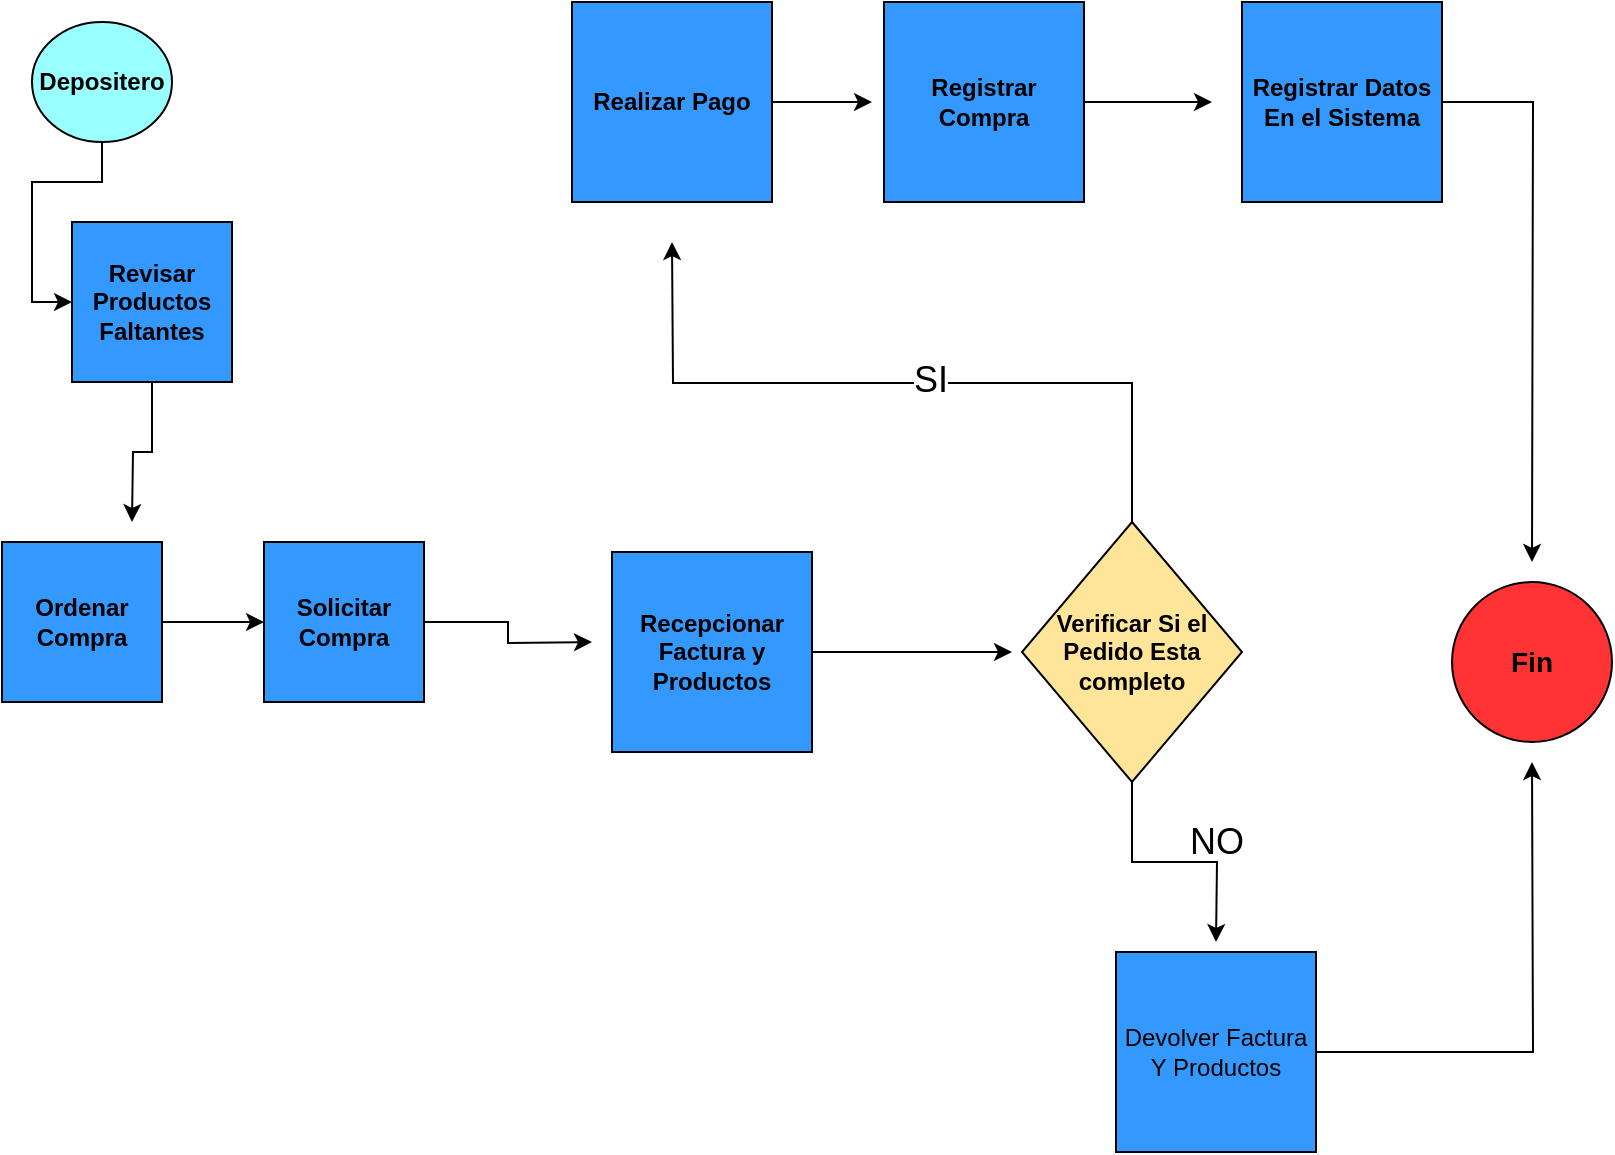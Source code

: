 <mxfile version="13.3.6" type="device"><diagram id="bAz4Lg1B57aajMGf8GDZ" name="Page-1"><mxGraphModel dx="1342" dy="520" grid="1" gridSize="10" guides="1" tooltips="1" connect="1" arrows="1" fold="1" page="1" pageScale="1" pageWidth="827" pageHeight="1169" math="0" shadow="0"><root><mxCell id="0"/><mxCell id="1" parent="0"/><mxCell id="Ioxh6AhCUEctOfr5qMQW-10" style="edgeStyle=orthogonalEdgeStyle;rounded=0;orthogonalLoop=1;jettySize=auto;html=1;entryX=0;entryY=0.5;entryDx=0;entryDy=0;" edge="1" parent="1" source="Ioxh6AhCUEctOfr5qMQW-1" target="Ioxh6AhCUEctOfr5qMQW-2"><mxGeometry relative="1" as="geometry"/></mxCell><mxCell id="Ioxh6AhCUEctOfr5qMQW-1" value="&lt;b&gt;Depositero&lt;/b&gt;" style="ellipse;whiteSpace=wrap;html=1;fillColor=#99FFFF;" vertex="1" parent="1"><mxGeometry x="30" y="20" width="70" height="60" as="geometry"/></mxCell><mxCell id="Ioxh6AhCUEctOfr5qMQW-12" style="edgeStyle=orthogonalEdgeStyle;rounded=0;orthogonalLoop=1;jettySize=auto;html=1;exitX=0.5;exitY=1;exitDx=0;exitDy=0;" edge="1" parent="1" source="Ioxh6AhCUEctOfr5qMQW-2"><mxGeometry relative="1" as="geometry"><mxPoint x="80" y="270" as="targetPoint"/></mxGeometry></mxCell><mxCell id="Ioxh6AhCUEctOfr5qMQW-2" value="&lt;b&gt;Revisar Productos Faltantes&lt;/b&gt;" style="whiteSpace=wrap;html=1;aspect=fixed;fillColor=#3399FF;" vertex="1" parent="1"><mxGeometry x="50" y="120" width="80" height="80" as="geometry"/></mxCell><mxCell id="Ioxh6AhCUEctOfr5qMQW-14" value="" style="edgeStyle=orthogonalEdgeStyle;rounded=0;orthogonalLoop=1;jettySize=auto;html=1;" edge="1" parent="1" source="Ioxh6AhCUEctOfr5qMQW-11" target="Ioxh6AhCUEctOfr5qMQW-13"><mxGeometry relative="1" as="geometry"/></mxCell><mxCell id="Ioxh6AhCUEctOfr5qMQW-11" value="&lt;b&gt;Ordenar Compra&lt;/b&gt;" style="whiteSpace=wrap;html=1;aspect=fixed;fillColor=#3399FF;" vertex="1" parent="1"><mxGeometry x="15" y="280" width="80" height="80" as="geometry"/></mxCell><mxCell id="Ioxh6AhCUEctOfr5qMQW-16" value="" style="edgeStyle=orthogonalEdgeStyle;rounded=0;orthogonalLoop=1;jettySize=auto;html=1;" edge="1" parent="1" source="Ioxh6AhCUEctOfr5qMQW-13"><mxGeometry relative="1" as="geometry"><mxPoint x="310" y="330" as="targetPoint"/></mxGeometry></mxCell><mxCell id="Ioxh6AhCUEctOfr5qMQW-13" value="&lt;b&gt;Solicitar Compra&lt;/b&gt;" style="whiteSpace=wrap;html=1;aspect=fixed;fillColor=#3399FF;" vertex="1" parent="1"><mxGeometry x="146" y="280" width="80" height="80" as="geometry"/></mxCell><mxCell id="Ioxh6AhCUEctOfr5qMQW-40" style="edgeStyle=orthogonalEdgeStyle;rounded=0;orthogonalLoop=1;jettySize=auto;html=1;exitX=1;exitY=0.5;exitDx=0;exitDy=0;" edge="1" parent="1" source="Ioxh6AhCUEctOfr5qMQW-17"><mxGeometry relative="1" as="geometry"><mxPoint x="520" y="335" as="targetPoint"/></mxGeometry></mxCell><mxCell id="Ioxh6AhCUEctOfr5qMQW-17" value="&lt;b&gt;Recepcionar Factura y Productos&lt;/b&gt;" style="whiteSpace=wrap;html=1;aspect=fixed;fillColor=#3399FF;" vertex="1" parent="1"><mxGeometry x="320" y="285" width="100" height="100" as="geometry"/></mxCell><mxCell id="Ioxh6AhCUEctOfr5qMQW-27" style="edgeStyle=orthogonalEdgeStyle;rounded=0;orthogonalLoop=1;jettySize=auto;html=1;" edge="1" parent="1" source="Ioxh6AhCUEctOfr5qMQW-19"><mxGeometry relative="1" as="geometry"><mxPoint x="622" y="480" as="targetPoint"/></mxGeometry></mxCell><mxCell id="Ioxh6AhCUEctOfr5qMQW-34" style="edgeStyle=orthogonalEdgeStyle;rounded=0;orthogonalLoop=1;jettySize=auto;html=1;exitX=0.5;exitY=0;exitDx=0;exitDy=0;" edge="1" parent="1" source="Ioxh6AhCUEctOfr5qMQW-19"><mxGeometry relative="1" as="geometry"><mxPoint x="350" y="130.0" as="targetPoint"/></mxGeometry></mxCell><mxCell id="Ioxh6AhCUEctOfr5qMQW-35" value="&lt;font style=&quot;font-size: 18px&quot;&gt;SI&lt;/font&gt;" style="edgeLabel;html=1;align=center;verticalAlign=middle;resizable=0;points=[];" vertex="1" connectable="0" parent="Ioxh6AhCUEctOfr5qMQW-34"><mxGeometry x="-0.077" y="-2" relative="1" as="geometry"><mxPoint as="offset"/></mxGeometry></mxCell><mxCell id="Ioxh6AhCUEctOfr5qMQW-19" value="&lt;b&gt;Verificar Si el Pedido Esta completo&lt;/b&gt;" style="rhombus;whiteSpace=wrap;html=1;fillColor=#FFE599;" vertex="1" parent="1"><mxGeometry x="525" y="270" width="110" height="130" as="geometry"/></mxCell><mxCell id="Ioxh6AhCUEctOfr5qMQW-24" value="&lt;b&gt;&lt;font style=&quot;font-size: 14px&quot;&gt;Fin&lt;/font&gt;&lt;/b&gt;" style="ellipse;whiteSpace=wrap;html=1;aspect=fixed;fillColor=#FF3333;" vertex="1" parent="1"><mxGeometry x="740" y="300" width="80" height="80" as="geometry"/></mxCell><mxCell id="Ioxh6AhCUEctOfr5qMQW-29" style="edgeStyle=orthogonalEdgeStyle;rounded=0;orthogonalLoop=1;jettySize=auto;html=1;" edge="1" parent="1" source="Ioxh6AhCUEctOfr5qMQW-26"><mxGeometry relative="1" as="geometry"><mxPoint x="780.0" y="390" as="targetPoint"/></mxGeometry></mxCell><mxCell id="Ioxh6AhCUEctOfr5qMQW-26" value="Devolver Factura Y Productos" style="whiteSpace=wrap;html=1;aspect=fixed;fillColor=#3399FF;" vertex="1" parent="1"><mxGeometry x="572" y="485" width="100" height="100" as="geometry"/></mxCell><mxCell id="Ioxh6AhCUEctOfr5qMQW-28" value="&lt;font style=&quot;font-size: 18px&quot;&gt;NO&lt;/font&gt;" style="text;html=1;align=center;verticalAlign=middle;resizable=0;points=[];autosize=1;" vertex="1" parent="1"><mxGeometry x="602" y="420" width="40" height="20" as="geometry"/></mxCell><mxCell id="Ioxh6AhCUEctOfr5qMQW-37" style="edgeStyle=orthogonalEdgeStyle;rounded=0;orthogonalLoop=1;jettySize=auto;html=1;" edge="1" parent="1" source="Ioxh6AhCUEctOfr5qMQW-30"><mxGeometry relative="1" as="geometry"><mxPoint x="450" y="60.0" as="targetPoint"/></mxGeometry></mxCell><mxCell id="Ioxh6AhCUEctOfr5qMQW-30" value="&lt;b&gt;Realizar Pago&lt;/b&gt;" style="whiteSpace=wrap;html=1;aspect=fixed;fillColor=#3399FF;" vertex="1" parent="1"><mxGeometry x="300" y="10" width="100" height="100" as="geometry"/></mxCell><mxCell id="Ioxh6AhCUEctOfr5qMQW-38" style="edgeStyle=orthogonalEdgeStyle;rounded=0;orthogonalLoop=1;jettySize=auto;html=1;" edge="1" parent="1" source="Ioxh6AhCUEctOfr5qMQW-31"><mxGeometry relative="1" as="geometry"><mxPoint x="620" y="60.0" as="targetPoint"/></mxGeometry></mxCell><mxCell id="Ioxh6AhCUEctOfr5qMQW-31" value="&lt;b&gt;Registrar Compra&lt;/b&gt;" style="whiteSpace=wrap;html=1;aspect=fixed;fillColor=#3399FF;" vertex="1" parent="1"><mxGeometry x="456" y="10" width="100" height="100" as="geometry"/></mxCell><mxCell id="Ioxh6AhCUEctOfr5qMQW-39" style="edgeStyle=orthogonalEdgeStyle;rounded=0;orthogonalLoop=1;jettySize=auto;html=1;exitX=1;exitY=0.5;exitDx=0;exitDy=0;" edge="1" parent="1" source="Ioxh6AhCUEctOfr5qMQW-33"><mxGeometry relative="1" as="geometry"><mxPoint x="780.0" y="290.0" as="targetPoint"/></mxGeometry></mxCell><mxCell id="Ioxh6AhCUEctOfr5qMQW-33" value="&lt;b&gt;Registrar Datos En el Sistema&lt;/b&gt;" style="whiteSpace=wrap;html=1;aspect=fixed;fillColor=#3399FF;" vertex="1" parent="1"><mxGeometry x="635" y="10" width="100" height="100" as="geometry"/></mxCell></root></mxGraphModel></diagram></mxfile>